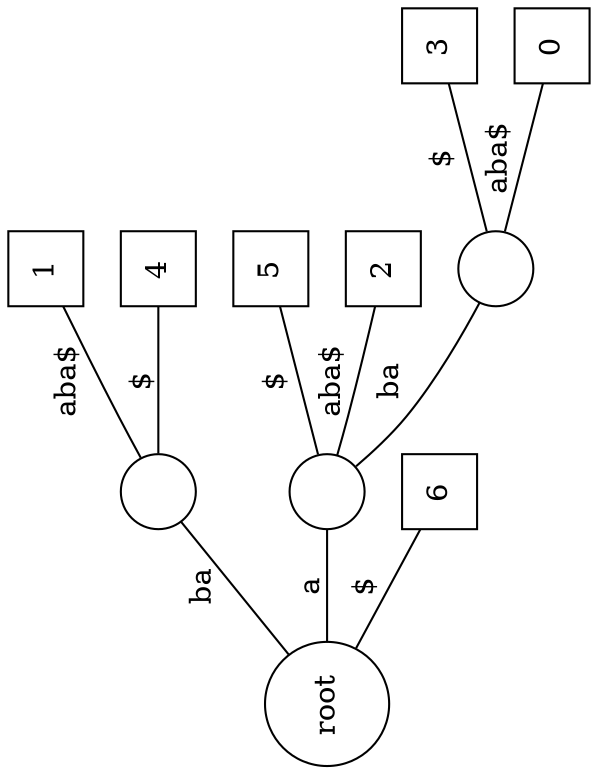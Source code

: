  graph tree_2 {
 rankdir=LR;
 orientation=landscape;
 size = 10;

1   [shape="circle", label="root"];
2   [shape="circle", label=""];
3   [shape="square", label="1"];
4   [shape="square", label="4"];
5   [shape="circle", label=""];
6   [shape="square", label="5"];
7   [shape="square", label="2"];
8   [shape="circle", label=""];
9   [shape="square", label="3"];
10  [shape="square", label="0"];
11  [shape="square", label="6"];

 1 -- 2 [label="ba"];
 2 -- 3 [label="aba$"];
 2 -- 4 [label="$"];
 
 1 -- 5 [label="a"];
 5 -- 6 [label="$"];
 5 -- 7 [label="aba$"];
 5 -- 8 [label="ba"];
 8 -- 9 [label="$"];
 8 -- 10 [label="aba$"];

 1 -- 11 [label="$"];
 
  

 }